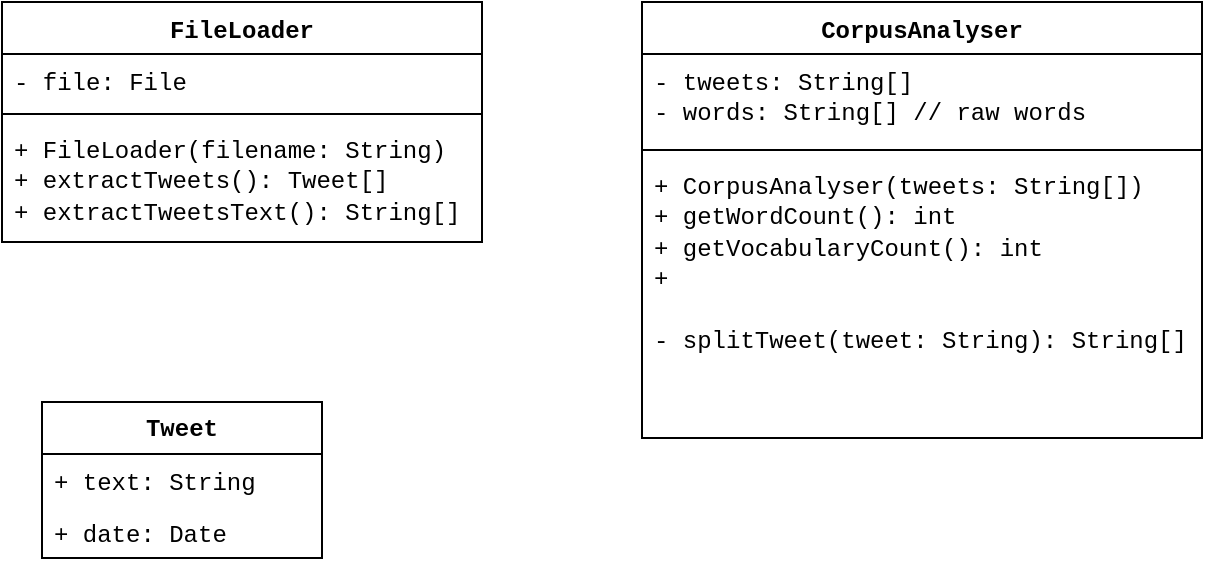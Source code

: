 <mxfile version="24.8.3">
  <diagram id="C5RBs43oDa-KdzZeNtuy" name="Page-1">
    <mxGraphModel dx="1045" dy="745" grid="1" gridSize="10" guides="1" tooltips="1" connect="1" arrows="1" fold="1" page="1" pageScale="1" pageWidth="827" pageHeight="1169" math="0" shadow="0">
      <root>
        <mxCell id="WIyWlLk6GJQsqaUBKTNV-0" />
        <mxCell id="WIyWlLk6GJQsqaUBKTNV-1" parent="WIyWlLk6GJQsqaUBKTNV-0" />
        <mxCell id="L4xN8BcaQWpTTLAS0AZh-4" value="&lt;font face=&quot;Courier New&quot;&gt;FileLoader&lt;/font&gt;" style="swimlane;fontStyle=1;align=center;verticalAlign=top;childLayout=stackLayout;horizontal=1;startSize=26;horizontalStack=0;resizeParent=1;resizeParentMax=0;resizeLast=0;collapsible=1;marginBottom=0;whiteSpace=wrap;html=1;" vertex="1" parent="WIyWlLk6GJQsqaUBKTNV-1">
          <mxGeometry x="70" y="150" width="240" height="120" as="geometry" />
        </mxCell>
        <mxCell id="L4xN8BcaQWpTTLAS0AZh-5" value="&lt;font face=&quot;Courier New&quot;&gt;- file: File&lt;/font&gt;" style="text;strokeColor=none;fillColor=none;align=left;verticalAlign=top;spacingLeft=4;spacingRight=4;overflow=hidden;rotatable=0;points=[[0,0.5],[1,0.5]];portConstraint=eastwest;whiteSpace=wrap;html=1;" vertex="1" parent="L4xN8BcaQWpTTLAS0AZh-4">
          <mxGeometry y="26" width="240" height="26" as="geometry" />
        </mxCell>
        <mxCell id="L4xN8BcaQWpTTLAS0AZh-6" value="" style="line;strokeWidth=1;fillColor=none;align=left;verticalAlign=middle;spacingTop=-1;spacingLeft=3;spacingRight=3;rotatable=0;labelPosition=right;points=[];portConstraint=eastwest;strokeColor=inherit;" vertex="1" parent="L4xN8BcaQWpTTLAS0AZh-4">
          <mxGeometry y="52" width="240" height="8" as="geometry" />
        </mxCell>
        <mxCell id="L4xN8BcaQWpTTLAS0AZh-7" value="&lt;div&gt;&lt;font face=&quot;Courier New&quot;&gt;+ FileLoader(filename: String)&lt;/font&gt;&lt;/div&gt;&lt;div&gt;&lt;span style=&quot;font-family: &amp;quot;Courier New&amp;quot;; background-color: initial;&quot;&gt;+ extractTweets(): Tweet[]&lt;/span&gt;&lt;/div&gt;&lt;div&gt;&lt;span style=&quot;font-family: &amp;quot;Courier New&amp;quot;; background-color: initial;&quot;&gt;+ extractTweetsText(): String[]&lt;/span&gt;&lt;/div&gt;" style="text;strokeColor=none;fillColor=none;align=left;verticalAlign=top;spacingLeft=4;spacingRight=4;overflow=hidden;rotatable=0;points=[[0,0.5],[1,0.5]];portConstraint=eastwest;whiteSpace=wrap;html=1;" vertex="1" parent="L4xN8BcaQWpTTLAS0AZh-4">
          <mxGeometry y="60" width="240" height="60" as="geometry" />
        </mxCell>
        <mxCell id="L4xN8BcaQWpTTLAS0AZh-18" value="&lt;font face=&quot;Courier New&quot;&gt;CorpusAnalyser&lt;/font&gt;" style="swimlane;fontStyle=1;align=center;verticalAlign=top;childLayout=stackLayout;horizontal=1;startSize=26;horizontalStack=0;resizeParent=1;resizeParentMax=0;resizeLast=0;collapsible=1;marginBottom=0;whiteSpace=wrap;html=1;" vertex="1" parent="WIyWlLk6GJQsqaUBKTNV-1">
          <mxGeometry x="390" y="150" width="280" height="218" as="geometry" />
        </mxCell>
        <mxCell id="L4xN8BcaQWpTTLAS0AZh-19" value="&lt;font face=&quot;Courier New&quot;&gt;- tweets: String[]&lt;/font&gt;&lt;div&gt;&lt;font face=&quot;Courier New&quot;&gt;- words: String[] // raw words&lt;/font&gt;&lt;/div&gt;" style="text;strokeColor=none;fillColor=none;align=left;verticalAlign=top;spacingLeft=4;spacingRight=4;overflow=hidden;rotatable=0;points=[[0,0.5],[1,0.5]];portConstraint=eastwest;whiteSpace=wrap;html=1;" vertex="1" parent="L4xN8BcaQWpTTLAS0AZh-18">
          <mxGeometry y="26" width="280" height="44" as="geometry" />
        </mxCell>
        <mxCell id="L4xN8BcaQWpTTLAS0AZh-20" value="" style="line;strokeWidth=1;fillColor=none;align=left;verticalAlign=middle;spacingTop=-1;spacingLeft=3;spacingRight=3;rotatable=0;labelPosition=right;points=[];portConstraint=eastwest;strokeColor=inherit;" vertex="1" parent="L4xN8BcaQWpTTLAS0AZh-18">
          <mxGeometry y="70" width="280" height="8" as="geometry" />
        </mxCell>
        <mxCell id="L4xN8BcaQWpTTLAS0AZh-21" value="&lt;font face=&quot;Courier New&quot;&gt;+ CorpusAnalyser(tweets: String[])&lt;/font&gt;&lt;div&gt;&lt;font face=&quot;Courier New&quot;&gt;+ getWordCount(): int&lt;/font&gt;&lt;/div&gt;&lt;div&gt;&lt;font face=&quot;Courier New&quot;&gt;+ getVocabularyCount(): int&lt;/font&gt;&lt;/div&gt;&lt;div&gt;&lt;font face=&quot;Courier New&quot;&gt;+&amp;nbsp;&lt;/font&gt;&lt;/div&gt;&lt;div&gt;&lt;font face=&quot;Courier New&quot;&gt;&lt;br&gt;&lt;/font&gt;&lt;/div&gt;&lt;div&gt;&lt;font face=&quot;Courier New&quot;&gt;- splitTweet(tweet: String): String[]&lt;/font&gt;&lt;/div&gt;" style="text;strokeColor=none;fillColor=none;align=left;verticalAlign=top;spacingLeft=4;spacingRight=4;overflow=hidden;rotatable=0;points=[[0,0.5],[1,0.5]];portConstraint=eastwest;whiteSpace=wrap;html=1;" vertex="1" parent="L4xN8BcaQWpTTLAS0AZh-18">
          <mxGeometry y="78" width="280" height="140" as="geometry" />
        </mxCell>
        <mxCell id="L4xN8BcaQWpTTLAS0AZh-22" value="&lt;font face=&quot;Courier New&quot;&gt;&lt;b&gt;Tweet&lt;/b&gt;&lt;/font&gt;" style="swimlane;fontStyle=0;childLayout=stackLayout;horizontal=1;startSize=26;fillColor=none;horizontalStack=0;resizeParent=1;resizeParentMax=0;resizeLast=0;collapsible=1;marginBottom=0;whiteSpace=wrap;html=1;" vertex="1" parent="WIyWlLk6GJQsqaUBKTNV-1">
          <mxGeometry x="90" y="350" width="140" height="78" as="geometry" />
        </mxCell>
        <mxCell id="L4xN8BcaQWpTTLAS0AZh-23" value="&lt;font face=&quot;Courier New&quot;&gt;+ text: String&lt;/font&gt;" style="text;strokeColor=none;fillColor=none;align=left;verticalAlign=top;spacingLeft=4;spacingRight=4;overflow=hidden;rotatable=0;points=[[0,0.5],[1,0.5]];portConstraint=eastwest;whiteSpace=wrap;html=1;" vertex="1" parent="L4xN8BcaQWpTTLAS0AZh-22">
          <mxGeometry y="26" width="140" height="26" as="geometry" />
        </mxCell>
        <mxCell id="L4xN8BcaQWpTTLAS0AZh-24" value="&lt;font face=&quot;Courier New&quot;&gt;+ date: Date&lt;/font&gt;" style="text;strokeColor=none;fillColor=none;align=left;verticalAlign=top;spacingLeft=4;spacingRight=4;overflow=hidden;rotatable=0;points=[[0,0.5],[1,0.5]];portConstraint=eastwest;whiteSpace=wrap;html=1;" vertex="1" parent="L4xN8BcaQWpTTLAS0AZh-22">
          <mxGeometry y="52" width="140" height="26" as="geometry" />
        </mxCell>
      </root>
    </mxGraphModel>
  </diagram>
</mxfile>
